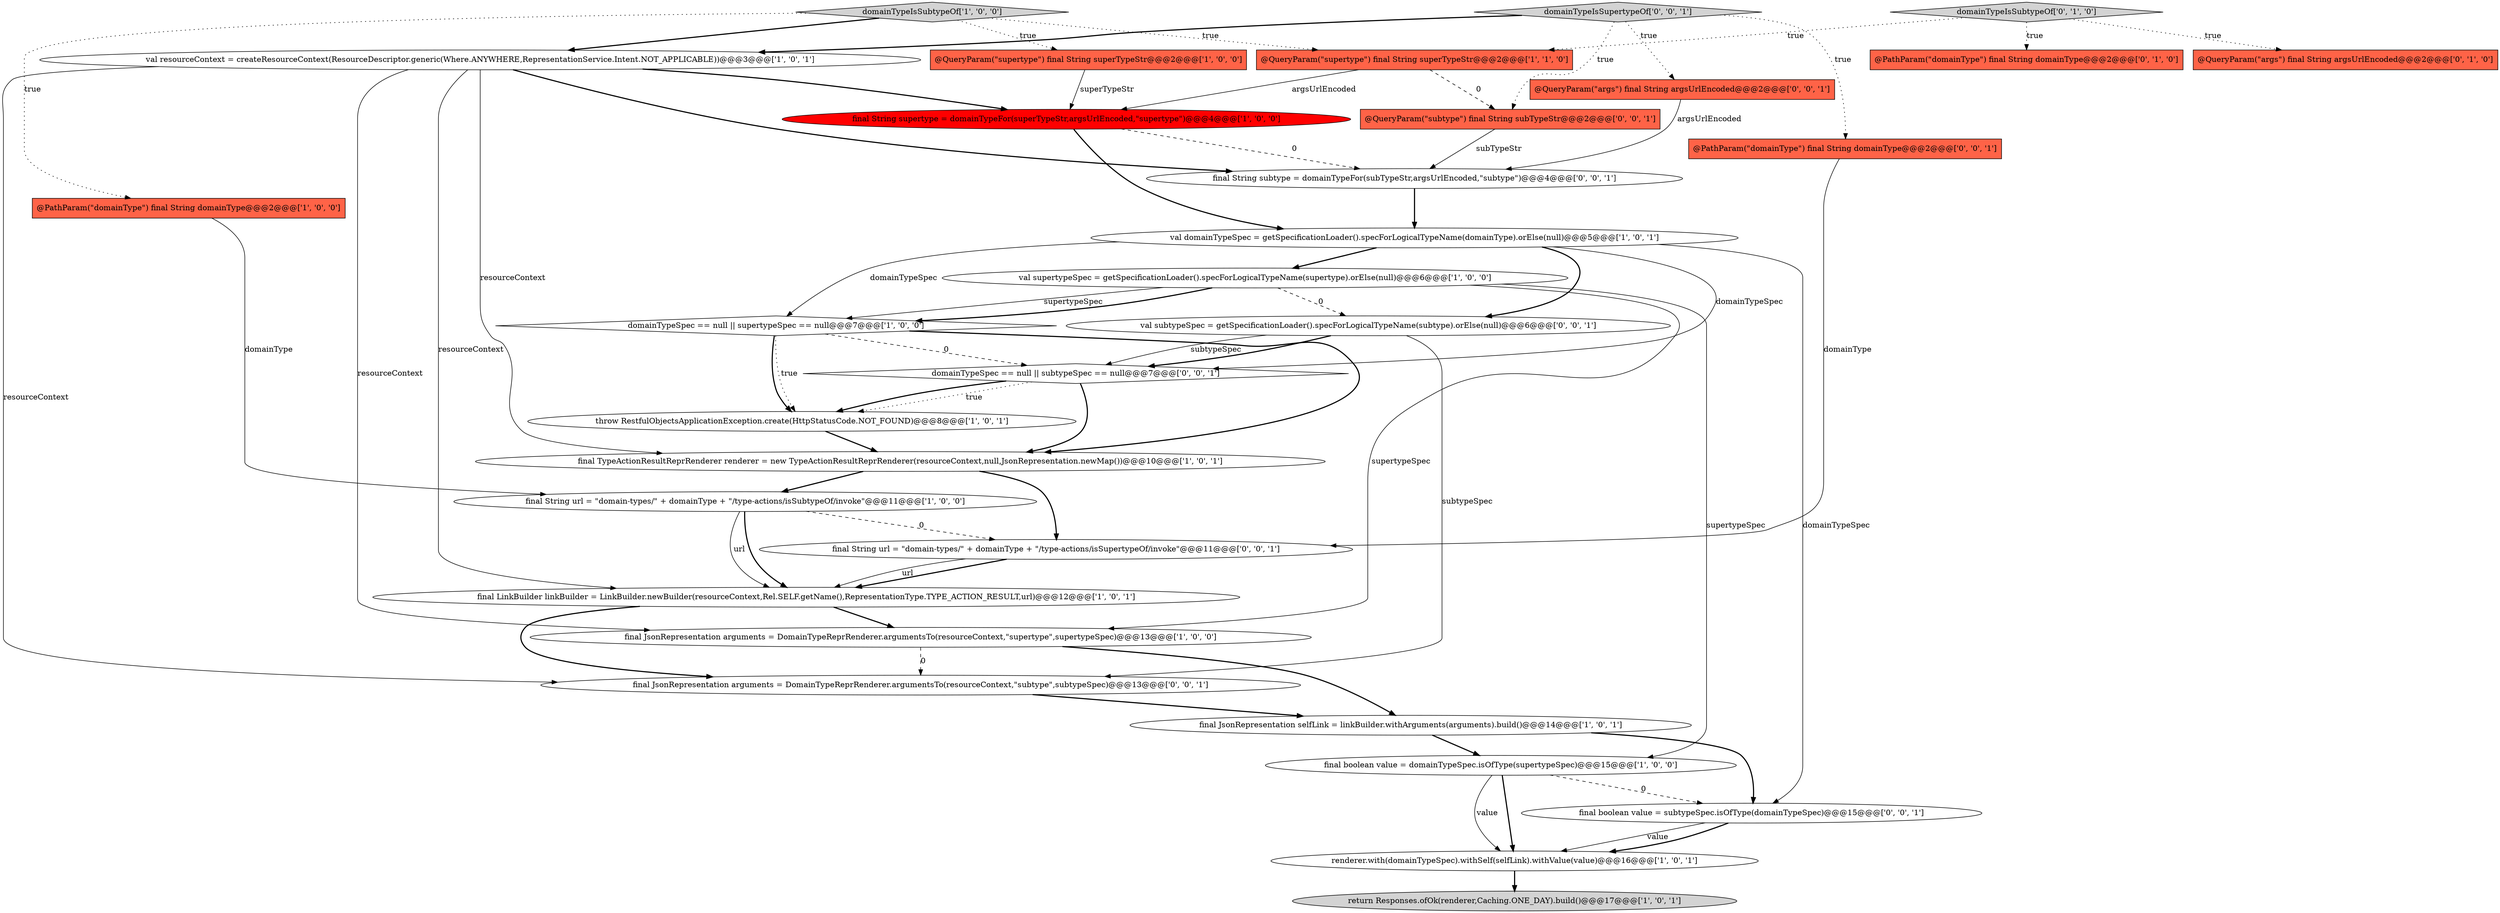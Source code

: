 digraph {
12 [style = filled, label = "throw RestfulObjectsApplicationException.create(HttpStatusCode.NOT_FOUND)@@@8@@@['1', '0', '1']", fillcolor = white, shape = ellipse image = "AAA0AAABBB1BBB"];
1 [style = filled, label = "final JsonRepresentation selfLink = linkBuilder.withArguments(arguments).build()@@@14@@@['1', '0', '1']", fillcolor = white, shape = ellipse image = "AAA0AAABBB1BBB"];
28 [style = filled, label = "final String url = \"domain-types/\" + domainType + \"/type-actions/isSupertypeOf/invoke\"@@@11@@@['0', '0', '1']", fillcolor = white, shape = ellipse image = "AAA0AAABBB3BBB"];
16 [style = filled, label = "val domainTypeSpec = getSpecificationLoader().specForLogicalTypeName(domainType).orElse(null)@@@5@@@['1', '0', '1']", fillcolor = white, shape = ellipse image = "AAA0AAABBB1BBB"];
10 [style = filled, label = "final TypeActionResultReprRenderer renderer = new TypeActionResultReprRenderer(resourceContext,null,JsonRepresentation.newMap())@@@10@@@['1', '0', '1']", fillcolor = white, shape = ellipse image = "AAA0AAABBB1BBB"];
14 [style = filled, label = "@QueryParam(\"supertype\") final String superTypeStr@@@2@@@['1', '1', '0']", fillcolor = tomato, shape = box image = "AAA0AAABBB1BBB"];
22 [style = filled, label = "@QueryParam(\"args\") final String argsUrlEncoded@@@2@@@['0', '0', '1']", fillcolor = tomato, shape = box image = "AAA0AAABBB3BBB"];
20 [style = filled, label = "@PathParam(\"domainType\") final String domainType@@@2@@@['0', '1', '0']", fillcolor = tomato, shape = box image = "AAA0AAABBB2BBB"];
29 [style = filled, label = "domainTypeIsSupertypeOf['0', '0', '1']", fillcolor = lightgray, shape = diamond image = "AAA0AAABBB3BBB"];
25 [style = filled, label = "final String subtype = domainTypeFor(subTypeStr,argsUrlEncoded,\"subtype\")@@@4@@@['0', '0', '1']", fillcolor = white, shape = ellipse image = "AAA0AAABBB3BBB"];
15 [style = filled, label = "final String supertype = domainTypeFor(superTypeStr,argsUrlEncoded,\"supertype\")@@@4@@@['1', '0', '0']", fillcolor = red, shape = ellipse image = "AAA1AAABBB1BBB"];
18 [style = filled, label = "@QueryParam(\"args\") final String argsUrlEncoded@@@2@@@['0', '1', '0']", fillcolor = tomato, shape = box image = "AAA0AAABBB2BBB"];
17 [style = filled, label = "final String url = \"domain-types/\" + domainType + \"/type-actions/isSubtypeOf/invoke\"@@@11@@@['1', '0', '0']", fillcolor = white, shape = ellipse image = "AAA0AAABBB1BBB"];
9 [style = filled, label = "domainTypeSpec == null || supertypeSpec == null@@@7@@@['1', '0', '0']", fillcolor = white, shape = diamond image = "AAA0AAABBB1BBB"];
30 [style = filled, label = "domainTypeSpec == null || subtypeSpec == null@@@7@@@['0', '0', '1']", fillcolor = white, shape = diamond image = "AAA0AAABBB3BBB"];
4 [style = filled, label = "renderer.with(domainTypeSpec).withSelf(selfLink).withValue(value)@@@16@@@['1', '0', '1']", fillcolor = white, shape = ellipse image = "AAA0AAABBB1BBB"];
7 [style = filled, label = "final LinkBuilder linkBuilder = LinkBuilder.newBuilder(resourceContext,Rel.SELF.getName(),RepresentationType.TYPE_ACTION_RESULT,url)@@@12@@@['1', '0', '1']", fillcolor = white, shape = ellipse image = "AAA0AAABBB1BBB"];
2 [style = filled, label = "domainTypeIsSubtypeOf['1', '0', '0']", fillcolor = lightgray, shape = diamond image = "AAA0AAABBB1BBB"];
23 [style = filled, label = "@PathParam(\"domainType\") final String domainType@@@2@@@['0', '0', '1']", fillcolor = tomato, shape = box image = "AAA0AAABBB3BBB"];
26 [style = filled, label = "@QueryParam(\"subtype\") final String subTypeStr@@@2@@@['0', '0', '1']", fillcolor = tomato, shape = box image = "AAA0AAABBB3BBB"];
3 [style = filled, label = "final boolean value = domainTypeSpec.isOfType(supertypeSpec)@@@15@@@['1', '0', '0']", fillcolor = white, shape = ellipse image = "AAA0AAABBB1BBB"];
8 [style = filled, label = "@PathParam(\"domainType\") final String domainType@@@2@@@['1', '0', '0']", fillcolor = tomato, shape = box image = "AAA0AAABBB1BBB"];
27 [style = filled, label = "final boolean value = subtypeSpec.isOfType(domainTypeSpec)@@@15@@@['0', '0', '1']", fillcolor = white, shape = ellipse image = "AAA0AAABBB3BBB"];
19 [style = filled, label = "domainTypeIsSubtypeOf['0', '1', '0']", fillcolor = lightgray, shape = diamond image = "AAA0AAABBB2BBB"];
13 [style = filled, label = "val resourceContext = createResourceContext(ResourceDescriptor.generic(Where.ANYWHERE,RepresentationService.Intent.NOT_APPLICABLE))@@@3@@@['1', '0', '1']", fillcolor = white, shape = ellipse image = "AAA0AAABBB1BBB"];
6 [style = filled, label = "val supertypeSpec = getSpecificationLoader().specForLogicalTypeName(supertype).orElse(null)@@@6@@@['1', '0', '0']", fillcolor = white, shape = ellipse image = "AAA0AAABBB1BBB"];
24 [style = filled, label = "val subtypeSpec = getSpecificationLoader().specForLogicalTypeName(subtype).orElse(null)@@@6@@@['0', '0', '1']", fillcolor = white, shape = ellipse image = "AAA0AAABBB3BBB"];
0 [style = filled, label = "final JsonRepresentation arguments = DomainTypeReprRenderer.argumentsTo(resourceContext,\"supertype\",supertypeSpec)@@@13@@@['1', '0', '0']", fillcolor = white, shape = ellipse image = "AAA0AAABBB1BBB"];
5 [style = filled, label = "return Responses.ofOk(renderer,Caching.ONE_DAY).build()@@@17@@@['1', '0', '1']", fillcolor = lightgray, shape = ellipse image = "AAA0AAABBB1BBB"];
21 [style = filled, label = "final JsonRepresentation arguments = DomainTypeReprRenderer.argumentsTo(resourceContext,\"subtype\",subtypeSpec)@@@13@@@['0', '0', '1']", fillcolor = white, shape = ellipse image = "AAA0AAABBB3BBB"];
11 [style = filled, label = "@QueryParam(\"supertype\") final String superTypeStr@@@2@@@['1', '0', '0']", fillcolor = tomato, shape = box image = "AAA0AAABBB1BBB"];
13->25 [style = bold, label=""];
19->14 [style = dotted, label="true"];
13->7 [style = solid, label="resourceContext"];
3->4 [style = solid, label="value"];
16->30 [style = solid, label="domainTypeSpec"];
9->12 [style = dotted, label="true"];
11->15 [style = solid, label="superTypeStr"];
10->28 [style = bold, label=""];
13->0 [style = solid, label="resourceContext"];
14->15 [style = solid, label="argsUrlEncoded"];
19->20 [style = dotted, label="true"];
16->6 [style = bold, label=""];
16->24 [style = bold, label=""];
3->27 [style = dashed, label="0"];
22->25 [style = solid, label="argsUrlEncoded"];
1->27 [style = bold, label=""];
19->18 [style = dotted, label="true"];
1->3 [style = bold, label=""];
23->28 [style = solid, label="domainType"];
28->7 [style = bold, label=""];
30->12 [style = dotted, label="true"];
10->17 [style = bold, label=""];
6->3 [style = solid, label="supertypeSpec"];
7->0 [style = bold, label=""];
29->23 [style = dotted, label="true"];
27->4 [style = solid, label="value"];
9->10 [style = bold, label=""];
13->10 [style = solid, label="resourceContext"];
15->16 [style = bold, label=""];
25->16 [style = bold, label=""];
29->26 [style = dotted, label="true"];
3->4 [style = bold, label=""];
13->21 [style = solid, label="resourceContext"];
14->26 [style = dashed, label="0"];
24->30 [style = bold, label=""];
2->13 [style = bold, label=""];
28->7 [style = solid, label="url"];
2->11 [style = dotted, label="true"];
17->7 [style = bold, label=""];
17->28 [style = dashed, label="0"];
6->0 [style = solid, label="supertypeSpec"];
29->22 [style = dotted, label="true"];
27->4 [style = bold, label=""];
15->25 [style = dashed, label="0"];
12->10 [style = bold, label=""];
6->9 [style = solid, label="supertypeSpec"];
30->12 [style = bold, label=""];
16->27 [style = solid, label="domainTypeSpec"];
24->21 [style = solid, label="subtypeSpec"];
0->21 [style = dashed, label="0"];
6->24 [style = dashed, label="0"];
0->1 [style = bold, label=""];
21->1 [style = bold, label=""];
30->10 [style = bold, label=""];
17->7 [style = solid, label="url"];
26->25 [style = solid, label="subTypeStr"];
16->9 [style = solid, label="domainTypeSpec"];
7->21 [style = bold, label=""];
2->14 [style = dotted, label="true"];
13->15 [style = bold, label=""];
24->30 [style = solid, label="subtypeSpec"];
9->12 [style = bold, label=""];
6->9 [style = bold, label=""];
8->17 [style = solid, label="domainType"];
4->5 [style = bold, label=""];
9->30 [style = dashed, label="0"];
2->8 [style = dotted, label="true"];
29->13 [style = bold, label=""];
}

